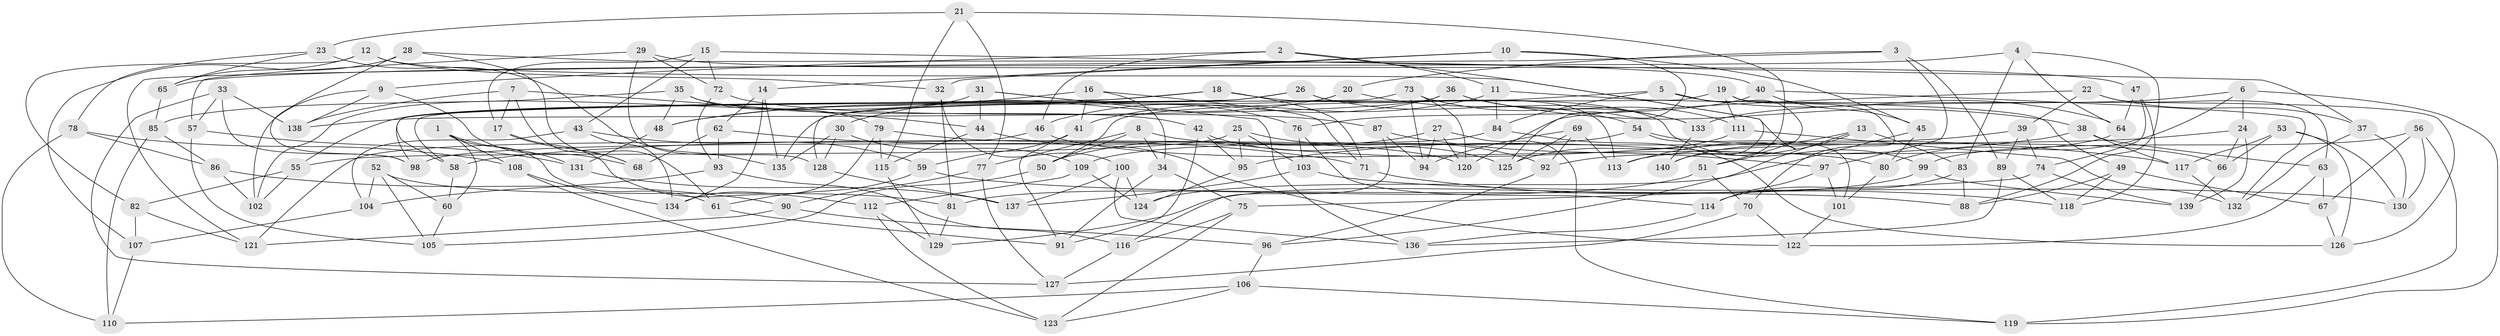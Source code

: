 // Generated by graph-tools (version 1.1) at 2025/50/03/09/25 03:50:56]
// undirected, 140 vertices, 280 edges
graph export_dot {
graph [start="1"]
  node [color=gray90,style=filled];
  1;
  2;
  3;
  4;
  5;
  6;
  7;
  8;
  9;
  10;
  11;
  12;
  13;
  14;
  15;
  16;
  17;
  18;
  19;
  20;
  21;
  22;
  23;
  24;
  25;
  26;
  27;
  28;
  29;
  30;
  31;
  32;
  33;
  34;
  35;
  36;
  37;
  38;
  39;
  40;
  41;
  42;
  43;
  44;
  45;
  46;
  47;
  48;
  49;
  50;
  51;
  52;
  53;
  54;
  55;
  56;
  57;
  58;
  59;
  60;
  61;
  62;
  63;
  64;
  65;
  66;
  67;
  68;
  69;
  70;
  71;
  72;
  73;
  74;
  75;
  76;
  77;
  78;
  79;
  80;
  81;
  82;
  83;
  84;
  85;
  86;
  87;
  88;
  89;
  90;
  91;
  92;
  93;
  94;
  95;
  96;
  97;
  98;
  99;
  100;
  101;
  102;
  103;
  104;
  105;
  106;
  107;
  108;
  109;
  110;
  111;
  112;
  113;
  114;
  115;
  116;
  117;
  118;
  119;
  120;
  121;
  122;
  123;
  124;
  125;
  126;
  127;
  128;
  129;
  130;
  131;
  132;
  133;
  134;
  135;
  136;
  137;
  138;
  139;
  140;
  1 -- 60;
  1 -- 131;
  1 -- 61;
  1 -- 108;
  2 -- 9;
  2 -- 11;
  2 -- 46;
  2 -- 113;
  3 -- 89;
  3 -- 20;
  3 -- 97;
  3 -- 121;
  4 -- 64;
  4 -- 88;
  4 -- 83;
  4 -- 65;
  5 -- 64;
  5 -- 84;
  5 -- 51;
  5 -- 50;
  6 -- 24;
  6 -- 119;
  6 -- 133;
  6 -- 80;
  7 -- 138;
  7 -- 17;
  7 -- 68;
  7 -- 44;
  8 -- 117;
  8 -- 34;
  8 -- 77;
  8 -- 50;
  9 -- 68;
  9 -- 138;
  9 -- 102;
  10 -- 32;
  10 -- 14;
  10 -- 125;
  10 -- 45;
  11 -- 49;
  11 -- 41;
  11 -- 84;
  12 -- 82;
  12 -- 32;
  12 -- 140;
  12 -- 65;
  13 -- 51;
  13 -- 96;
  13 -- 83;
  13 -- 140;
  14 -- 135;
  14 -- 134;
  14 -- 62;
  15 -- 37;
  15 -- 72;
  15 -- 43;
  15 -- 17;
  16 -- 41;
  16 -- 71;
  16 -- 34;
  16 -- 48;
  17 -- 112;
  17 -- 68;
  18 -- 58;
  18 -- 71;
  18 -- 48;
  18 -- 99;
  19 -- 70;
  19 -- 111;
  19 -- 58;
  19 -- 126;
  20 -- 133;
  20 -- 30;
  20 -- 135;
  21 -- 23;
  21 -- 77;
  21 -- 115;
  21 -- 140;
  22 -- 120;
  22 -- 63;
  22 -- 37;
  22 -- 39;
  23 -- 78;
  23 -- 135;
  23 -- 65;
  24 -- 139;
  24 -- 113;
  24 -- 66;
  25 -- 92;
  25 -- 103;
  25 -- 55;
  25 -- 95;
  26 -- 55;
  26 -- 54;
  26 -- 113;
  26 -- 128;
  27 -- 50;
  27 -- 94;
  27 -- 119;
  27 -- 120;
  28 -- 107;
  28 -- 40;
  28 -- 98;
  28 -- 61;
  29 -- 57;
  29 -- 72;
  29 -- 128;
  29 -- 47;
  30 -- 109;
  30 -- 128;
  30 -- 135;
  31 -- 76;
  31 -- 102;
  31 -- 44;
  31 -- 136;
  32 -- 100;
  32 -- 81;
  33 -- 138;
  33 -- 127;
  33 -- 57;
  33 -- 98;
  34 -- 91;
  34 -- 75;
  35 -- 85;
  35 -- 42;
  35 -- 48;
  35 -- 79;
  36 -- 138;
  36 -- 38;
  36 -- 46;
  36 -- 111;
  37 -- 130;
  37 -- 132;
  38 -- 117;
  38 -- 63;
  38 -- 95;
  39 -- 89;
  39 -- 74;
  39 -- 58;
  40 -- 132;
  40 -- 76;
  40 -- 45;
  41 -- 91;
  41 -- 59;
  42 -- 125;
  42 -- 95;
  42 -- 91;
  43 -- 134;
  43 -- 59;
  43 -- 104;
  44 -- 122;
  44 -- 115;
  45 -- 124;
  45 -- 80;
  46 -- 121;
  46 -- 80;
  47 -- 74;
  47 -- 64;
  47 -- 118;
  48 -- 131;
  49 -- 67;
  49 -- 118;
  49 -- 88;
  50 -- 105;
  51 -- 81;
  51 -- 70;
  52 -- 105;
  52 -- 104;
  52 -- 60;
  52 -- 81;
  53 -- 117;
  53 -- 66;
  53 -- 126;
  53 -- 130;
  54 -- 109;
  54 -- 66;
  54 -- 101;
  55 -- 82;
  55 -- 102;
  56 -- 119;
  56 -- 99;
  56 -- 67;
  56 -- 130;
  57 -- 105;
  57 -- 131;
  58 -- 60;
  59 -- 61;
  59 -- 88;
  60 -- 105;
  61 -- 91;
  62 -- 71;
  62 -- 68;
  62 -- 93;
  63 -- 122;
  63 -- 67;
  64 -- 92;
  65 -- 85;
  66 -- 139;
  67 -- 126;
  69 -- 94;
  69 -- 113;
  69 -- 125;
  69 -- 92;
  70 -- 122;
  70 -- 127;
  71 -- 118;
  72 -- 93;
  72 -- 87;
  73 -- 120;
  73 -- 98;
  73 -- 94;
  73 -- 133;
  74 -- 139;
  74 -- 75;
  75 -- 123;
  75 -- 116;
  76 -- 114;
  76 -- 103;
  77 -- 90;
  77 -- 127;
  78 -- 108;
  78 -- 86;
  78 -- 110;
  79 -- 134;
  79 -- 115;
  79 -- 120;
  80 -- 101;
  81 -- 129;
  82 -- 121;
  82 -- 107;
  83 -- 114;
  83 -- 88;
  84 -- 98;
  84 -- 126;
  85 -- 86;
  85 -- 110;
  86 -- 102;
  86 -- 90;
  87 -- 116;
  87 -- 97;
  87 -- 94;
  89 -- 118;
  89 -- 136;
  90 -- 96;
  90 -- 121;
  92 -- 96;
  93 -- 104;
  93 -- 116;
  95 -- 124;
  96 -- 106;
  97 -- 101;
  97 -- 114;
  99 -- 129;
  99 -- 139;
  100 -- 137;
  100 -- 124;
  100 -- 136;
  101 -- 122;
  103 -- 130;
  103 -- 137;
  104 -- 107;
  106 -- 123;
  106 -- 119;
  106 -- 110;
  107 -- 110;
  108 -- 134;
  108 -- 123;
  109 -- 124;
  109 -- 112;
  111 -- 125;
  111 -- 132;
  112 -- 129;
  112 -- 123;
  114 -- 136;
  115 -- 129;
  116 -- 127;
  117 -- 132;
  128 -- 137;
  131 -- 137;
  133 -- 140;
}
